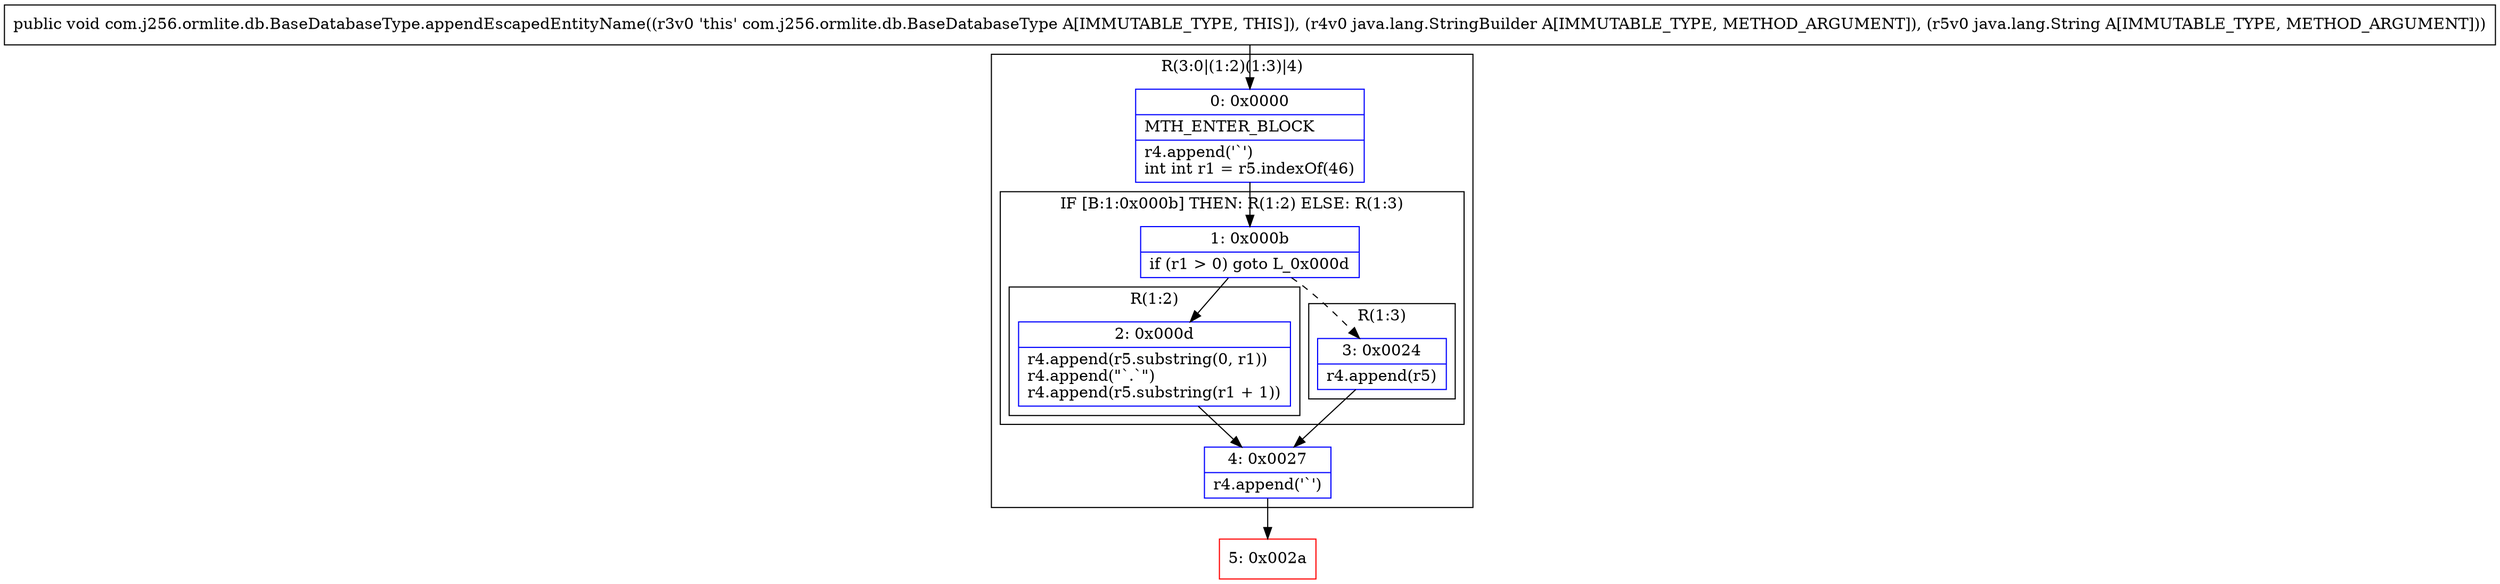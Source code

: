 digraph "CFG forcom.j256.ormlite.db.BaseDatabaseType.appendEscapedEntityName(Ljava\/lang\/StringBuilder;Ljava\/lang\/String;)V" {
subgraph cluster_Region_1683123753 {
label = "R(3:0|(1:2)(1:3)|4)";
node [shape=record,color=blue];
Node_0 [shape=record,label="{0\:\ 0x0000|MTH_ENTER_BLOCK\l|r4.append('`')\lint int r1 = r5.indexOf(46)\l}"];
subgraph cluster_IfRegion_2066895664 {
label = "IF [B:1:0x000b] THEN: R(1:2) ELSE: R(1:3)";
node [shape=record,color=blue];
Node_1 [shape=record,label="{1\:\ 0x000b|if (r1 \> 0) goto L_0x000d\l}"];
subgraph cluster_Region_177139393 {
label = "R(1:2)";
node [shape=record,color=blue];
Node_2 [shape=record,label="{2\:\ 0x000d|r4.append(r5.substring(0, r1))\lr4.append(\"`.`\")\lr4.append(r5.substring(r1 + 1))\l}"];
}
subgraph cluster_Region_356310567 {
label = "R(1:3)";
node [shape=record,color=blue];
Node_3 [shape=record,label="{3\:\ 0x0024|r4.append(r5)\l}"];
}
}
Node_4 [shape=record,label="{4\:\ 0x0027|r4.append('`')\l}"];
}
Node_5 [shape=record,color=red,label="{5\:\ 0x002a}"];
MethodNode[shape=record,label="{public void com.j256.ormlite.db.BaseDatabaseType.appendEscapedEntityName((r3v0 'this' com.j256.ormlite.db.BaseDatabaseType A[IMMUTABLE_TYPE, THIS]), (r4v0 java.lang.StringBuilder A[IMMUTABLE_TYPE, METHOD_ARGUMENT]), (r5v0 java.lang.String A[IMMUTABLE_TYPE, METHOD_ARGUMENT])) }"];
MethodNode -> Node_0;
Node_0 -> Node_1;
Node_1 -> Node_2;
Node_1 -> Node_3[style=dashed];
Node_2 -> Node_4;
Node_3 -> Node_4;
Node_4 -> Node_5;
}

